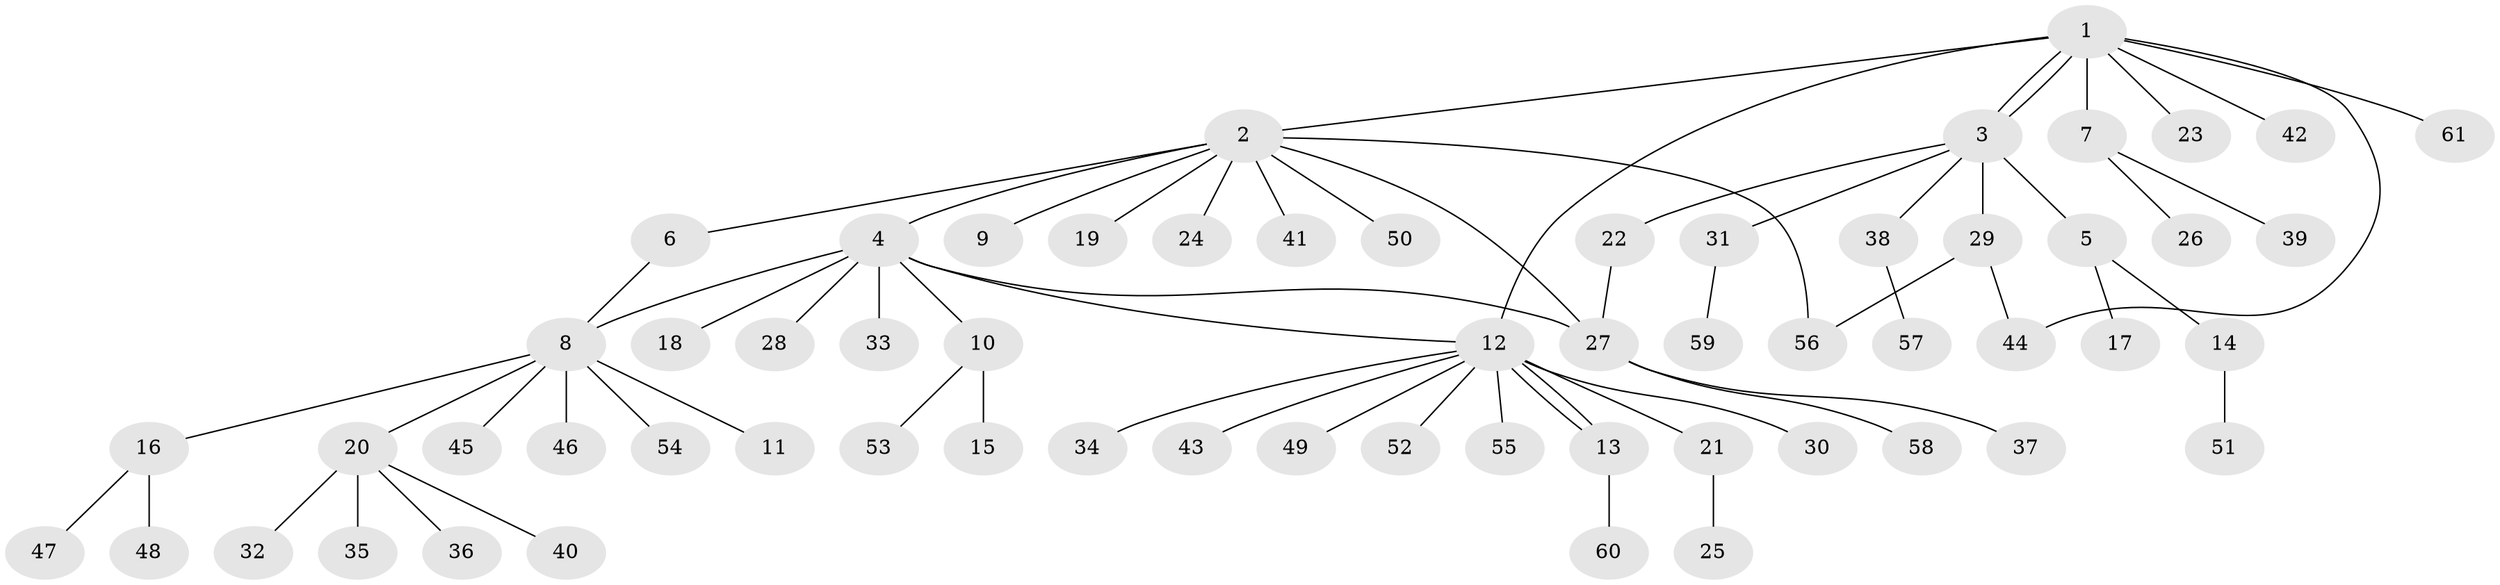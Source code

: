 // Generated by graph-tools (version 1.1) at 2025/48/03/09/25 04:48:02]
// undirected, 61 vertices, 68 edges
graph export_dot {
graph [start="1"]
  node [color=gray90,style=filled];
  1;
  2;
  3;
  4;
  5;
  6;
  7;
  8;
  9;
  10;
  11;
  12;
  13;
  14;
  15;
  16;
  17;
  18;
  19;
  20;
  21;
  22;
  23;
  24;
  25;
  26;
  27;
  28;
  29;
  30;
  31;
  32;
  33;
  34;
  35;
  36;
  37;
  38;
  39;
  40;
  41;
  42;
  43;
  44;
  45;
  46;
  47;
  48;
  49;
  50;
  51;
  52;
  53;
  54;
  55;
  56;
  57;
  58;
  59;
  60;
  61;
  1 -- 2;
  1 -- 3;
  1 -- 3;
  1 -- 7;
  1 -- 12;
  1 -- 23;
  1 -- 42;
  1 -- 44;
  1 -- 61;
  2 -- 4;
  2 -- 6;
  2 -- 9;
  2 -- 19;
  2 -- 24;
  2 -- 27;
  2 -- 41;
  2 -- 50;
  2 -- 56;
  3 -- 5;
  3 -- 22;
  3 -- 29;
  3 -- 31;
  3 -- 38;
  4 -- 8;
  4 -- 10;
  4 -- 12;
  4 -- 18;
  4 -- 27;
  4 -- 28;
  4 -- 33;
  5 -- 14;
  5 -- 17;
  6 -- 8;
  7 -- 26;
  7 -- 39;
  8 -- 11;
  8 -- 16;
  8 -- 20;
  8 -- 45;
  8 -- 46;
  8 -- 54;
  10 -- 15;
  10 -- 53;
  12 -- 13;
  12 -- 13;
  12 -- 21;
  12 -- 30;
  12 -- 34;
  12 -- 43;
  12 -- 49;
  12 -- 52;
  12 -- 55;
  13 -- 60;
  14 -- 51;
  16 -- 47;
  16 -- 48;
  20 -- 32;
  20 -- 35;
  20 -- 36;
  20 -- 40;
  21 -- 25;
  22 -- 27;
  27 -- 37;
  27 -- 58;
  29 -- 44;
  29 -- 56;
  31 -- 59;
  38 -- 57;
}
